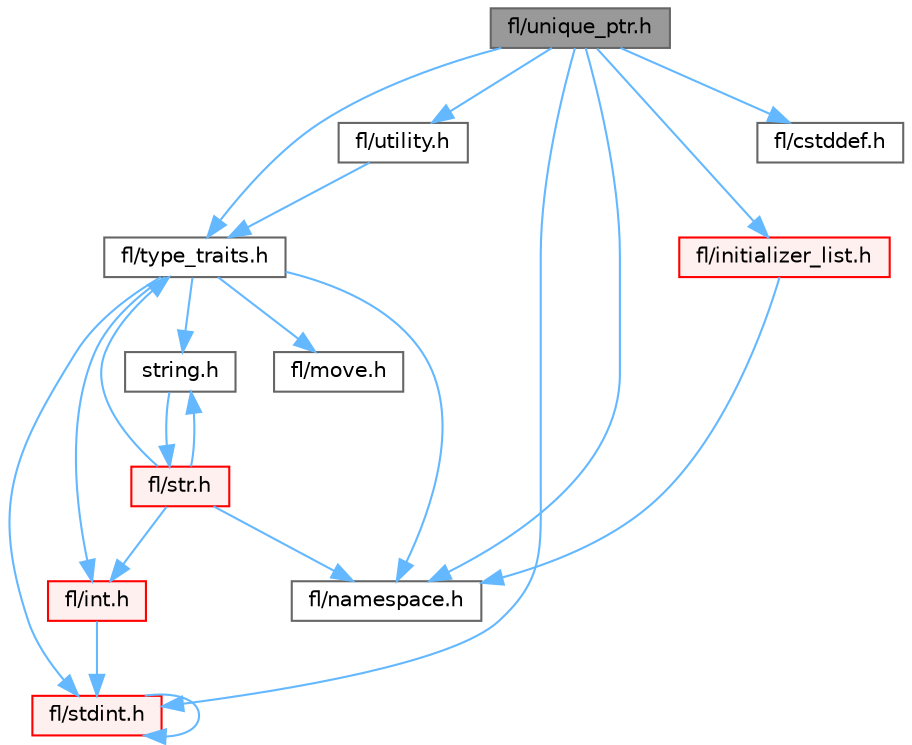 digraph "fl/unique_ptr.h"
{
 // INTERACTIVE_SVG=YES
 // LATEX_PDF_SIZE
  bgcolor="transparent";
  edge [fontname=Helvetica,fontsize=10,labelfontname=Helvetica,labelfontsize=10];
  node [fontname=Helvetica,fontsize=10,shape=box,height=0.2,width=0.4];
  Node1 [id="Node000001",label="fl/unique_ptr.h",height=0.2,width=0.4,color="gray40", fillcolor="grey60", style="filled", fontcolor="black",tooltip=" "];
  Node1 -> Node2 [id="edge1_Node000001_Node000002",color="steelblue1",style="solid",tooltip=" "];
  Node2 [id="Node000002",label="fl/namespace.h",height=0.2,width=0.4,color="grey40", fillcolor="white", style="filled",URL="$df/d2a/namespace_8h.html",tooltip="Implements the FastLED namespace macros."];
  Node1 -> Node3 [id="edge2_Node000001_Node000003",color="steelblue1",style="solid",tooltip=" "];
  Node3 [id="Node000003",label="fl/type_traits.h",height=0.2,width=0.4,color="grey40", fillcolor="white", style="filled",URL="$df/d63/type__traits_8h.html",tooltip=" "];
  Node3 -> Node4 [id="edge3_Node000003_Node000004",color="steelblue1",style="solid",tooltip=" "];
  Node4 [id="Node000004",label="string.h",height=0.2,width=0.4,color="grey40", fillcolor="white", style="filled",URL="$da/d66/string_8h.html",tooltip=" "];
  Node4 -> Node5 [id="edge4_Node000004_Node000005",color="steelblue1",style="solid",tooltip=" "];
  Node5 [id="Node000005",label="fl/str.h",height=0.2,width=0.4,color="red", fillcolor="#FFF0F0", style="filled",URL="$d1/d93/str_8h.html",tooltip=" "];
  Node5 -> Node6 [id="edge5_Node000005_Node000006",color="steelblue1",style="solid",tooltip=" "];
  Node6 [id="Node000006",label="fl/int.h",height=0.2,width=0.4,color="red", fillcolor="#FFF0F0", style="filled",URL="$d3/d7e/int_8h.html",tooltip=" "];
  Node6 -> Node7 [id="edge6_Node000006_Node000007",color="steelblue1",style="solid",tooltip=" "];
  Node7 [id="Node000007",label="fl/stdint.h",height=0.2,width=0.4,color="red", fillcolor="#FFF0F0", style="filled",URL="$df/dd8/stdint_8h.html",tooltip=" "];
  Node7 -> Node7 [id="edge7_Node000007_Node000007",color="steelblue1",style="solid",tooltip=" "];
  Node5 -> Node4 [id="edge8_Node000005_Node000004",color="steelblue1",style="solid",tooltip=" "];
  Node5 -> Node2 [id="edge9_Node000005_Node000002",color="steelblue1",style="solid",tooltip=" "];
  Node5 -> Node3 [id="edge10_Node000005_Node000003",color="steelblue1",style="solid",tooltip=" "];
  Node3 -> Node7 [id="edge11_Node000003_Node000007",color="steelblue1",style="solid",tooltip=" "];
  Node3 -> Node2 [id="edge12_Node000003_Node000002",color="steelblue1",style="solid",tooltip=" "];
  Node3 -> Node17 [id="edge13_Node000003_Node000017",color="steelblue1",style="solid",tooltip=" "];
  Node17 [id="Node000017",label="fl/move.h",height=0.2,width=0.4,color="grey40", fillcolor="white", style="filled",URL="$d9/d83/move_8h.html",tooltip=" "];
  Node3 -> Node6 [id="edge14_Node000003_Node000006",color="steelblue1",style="solid",tooltip=" "];
  Node1 -> Node36 [id="edge15_Node000001_Node000036",color="steelblue1",style="solid",tooltip=" "];
  Node36 [id="Node000036",label="fl/utility.h",height=0.2,width=0.4,color="grey40", fillcolor="white", style="filled",URL="$d5/d47/utility_8h.html",tooltip=" "];
  Node36 -> Node3 [id="edge16_Node000036_Node000003",color="steelblue1",style="solid",tooltip=" "];
  Node1 -> Node7 [id="edge17_Node000001_Node000007",color="steelblue1",style="solid",tooltip=" "];
  Node1 -> Node32 [id="edge18_Node000001_Node000032",color="steelblue1",style="solid",tooltip=" "];
  Node32 [id="Node000032",label="fl/cstddef.h",height=0.2,width=0.4,color="grey40", fillcolor="white", style="filled",URL="$d7/d84/cstddef_8h.html",tooltip=" "];
  Node1 -> Node44 [id="edge19_Node000001_Node000044",color="steelblue1",style="solid",tooltip=" "];
  Node44 [id="Node000044",label="fl/initializer_list.h",height=0.2,width=0.4,color="red", fillcolor="#FFF0F0", style="filled",URL="$d6/d23/initializer__list_8h.html",tooltip=" "];
  Node44 -> Node2 [id="edge20_Node000044_Node000002",color="steelblue1",style="solid",tooltip=" "];
}
